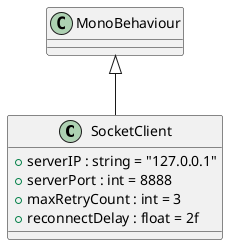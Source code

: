 @startuml
class SocketClient {
    + serverIP : string = "127.0.0.1"
    + serverPort : int = 8888
    + maxRetryCount : int = 3
    + reconnectDelay : float = 2f
}
MonoBehaviour <|-- SocketClient
@enduml
